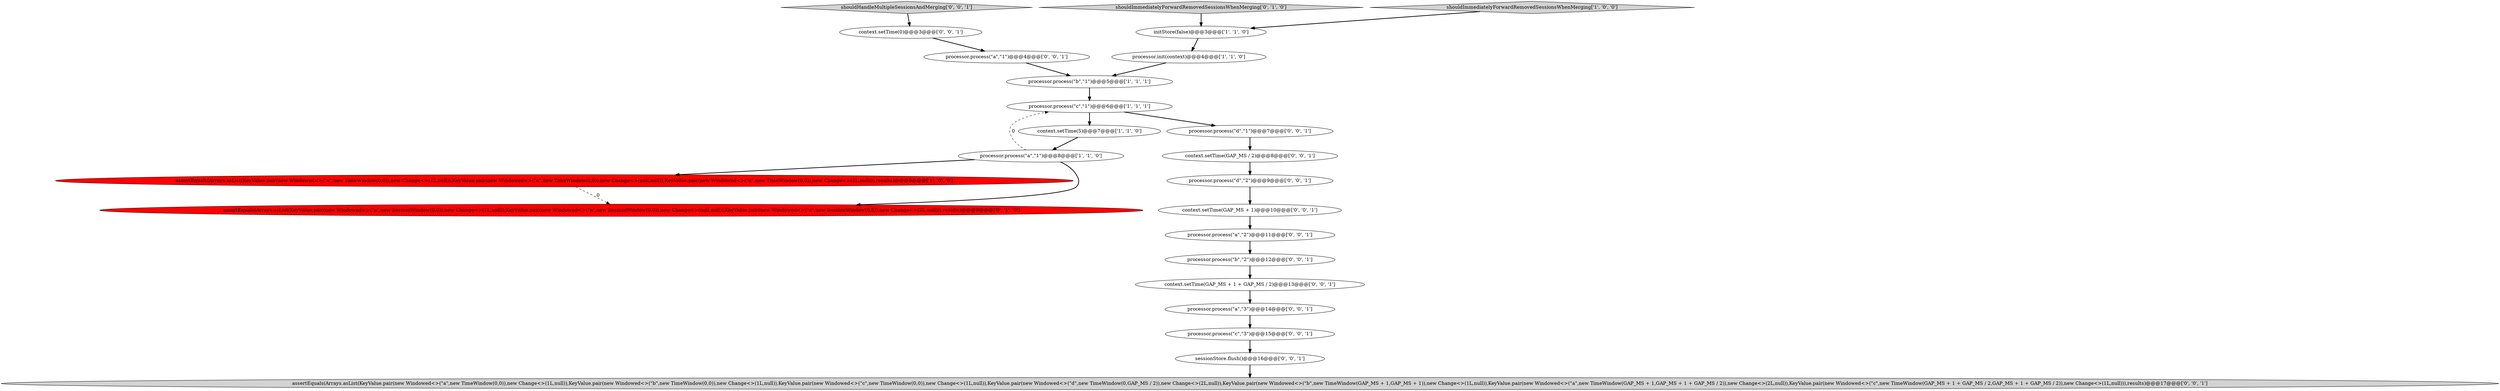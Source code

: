 digraph {
3 [style = filled, label = "initStore(false)@@@3@@@['1', '1', '0']", fillcolor = white, shape = ellipse image = "AAA0AAABBB1BBB"];
19 [style = filled, label = "context.setTime(0)@@@3@@@['0', '0', '1']", fillcolor = white, shape = ellipse image = "AAA0AAABBB3BBB"];
4 [style = filled, label = "processor.init(context)@@@4@@@['1', '1', '0']", fillcolor = white, shape = ellipse image = "AAA0AAABBB1BBB"];
1 [style = filled, label = "processor.process(\"b\",\"1\")@@@5@@@['1', '1', '1']", fillcolor = white, shape = ellipse image = "AAA0AAABBB1BBB"];
21 [style = filled, label = "processor.process(\"c\",\"3\")@@@15@@@['0', '0', '1']", fillcolor = white, shape = ellipse image = "AAA0AAABBB3BBB"];
23 [style = filled, label = "processor.process(\"d\",\"2\")@@@9@@@['0', '0', '1']", fillcolor = white, shape = ellipse image = "AAA0AAABBB3BBB"];
0 [style = filled, label = "assertEquals(Arrays.asList(KeyValue.pair(new Windowed<>(\"a\",new TimeWindow(0,0)),new Change<>(1L,null)),KeyValue.pair(new Windowed<>(\"a\",new TimeWindow(0,0)),new Change<>(null,null)),KeyValue.pair(new Windowed<>(\"a\",new TimeWindow(0,5)),new Change<>(2L,null))),results)@@@9@@@['1', '0', '0']", fillcolor = red, shape = ellipse image = "AAA1AAABBB1BBB"];
6 [style = filled, label = "context.setTime(5)@@@7@@@['1', '1', '0']", fillcolor = white, shape = ellipse image = "AAA0AAABBB1BBB"];
10 [style = filled, label = "processor.process(\"a\",\"1\")@@@4@@@['0', '0', '1']", fillcolor = white, shape = ellipse image = "AAA0AAABBB3BBB"];
12 [style = filled, label = "sessionStore.flush()@@@16@@@['0', '0', '1']", fillcolor = white, shape = ellipse image = "AAA0AAABBB3BBB"];
2 [style = filled, label = "processor.process(\"a\",\"1\")@@@8@@@['1', '1', '0']", fillcolor = white, shape = ellipse image = "AAA0AAABBB1BBB"];
18 [style = filled, label = "assertEquals(Arrays.asList(KeyValue.pair(new Windowed<>(\"a\",new TimeWindow(0,0)),new Change<>(1L,null)),KeyValue.pair(new Windowed<>(\"b\",new TimeWindow(0,0)),new Change<>(1L,null)),KeyValue.pair(new Windowed<>(\"c\",new TimeWindow(0,0)),new Change<>(1L,null)),KeyValue.pair(new Windowed<>(\"d\",new TimeWindow(0,GAP_MS / 2)),new Change<>(2L,null)),KeyValue.pair(new Windowed<>(\"b\",new TimeWindow(GAP_MS + 1,GAP_MS + 1)),new Change<>(1L,null)),KeyValue.pair(new Windowed<>(\"a\",new TimeWindow(GAP_MS + 1,GAP_MS + 1 + GAP_MS / 2)),new Change<>(2L,null)),KeyValue.pair(new Windowed<>(\"c\",new TimeWindow(GAP_MS + 1 + GAP_MS / 2,GAP_MS + 1 + GAP_MS / 2)),new Change<>(1L,null))),results)@@@17@@@['0', '0', '1']", fillcolor = lightgray, shape = ellipse image = "AAA0AAABBB3BBB"];
22 [style = filled, label = "context.setTime(GAP_MS / 2)@@@8@@@['0', '0', '1']", fillcolor = white, shape = ellipse image = "AAA0AAABBB3BBB"];
16 [style = filled, label = "processor.process(\"d\",\"1\")@@@7@@@['0', '0', '1']", fillcolor = white, shape = ellipse image = "AAA0AAABBB3BBB"];
14 [style = filled, label = "processor.process(\"b\",\"2\")@@@12@@@['0', '0', '1']", fillcolor = white, shape = ellipse image = "AAA0AAABBB3BBB"];
15 [style = filled, label = "shouldHandleMultipleSessionsAndMerging['0', '0', '1']", fillcolor = lightgray, shape = diamond image = "AAA0AAABBB3BBB"];
9 [style = filled, label = "assertEquals(Arrays.asList(KeyValue.pair(new Windowed<>(\"a\",new SessionWindow(0,0)),new Change<>(1L,null)),KeyValue.pair(new Windowed<>(\"a\",new SessionWindow(0,0)),new Change<>(null,null)),KeyValue.pair(new Windowed<>(\"a\",new SessionWindow(0,5)),new Change<>(2L,null))),results)@@@9@@@['0', '1', '0']", fillcolor = red, shape = ellipse image = "AAA1AAABBB2BBB"];
20 [style = filled, label = "processor.process(\"a\",\"2\")@@@11@@@['0', '0', '1']", fillcolor = white, shape = ellipse image = "AAA0AAABBB3BBB"];
8 [style = filled, label = "shouldImmediatelyForwardRemovedSessionsWhenMerging['0', '1', '0']", fillcolor = lightgray, shape = diamond image = "AAA0AAABBB2BBB"];
13 [style = filled, label = "processor.process(\"a\",\"3\")@@@14@@@['0', '0', '1']", fillcolor = white, shape = ellipse image = "AAA0AAABBB3BBB"];
11 [style = filled, label = "context.setTime(GAP_MS + 1)@@@10@@@['0', '0', '1']", fillcolor = white, shape = ellipse image = "AAA0AAABBB3BBB"];
5 [style = filled, label = "processor.process(\"c\",\"1\")@@@6@@@['1', '1', '1']", fillcolor = white, shape = ellipse image = "AAA0AAABBB1BBB"];
7 [style = filled, label = "shouldImmediatelyForwardRemovedSessionsWhenMerging['1', '0', '0']", fillcolor = lightgray, shape = diamond image = "AAA0AAABBB1BBB"];
17 [style = filled, label = "context.setTime(GAP_MS + 1 + GAP_MS / 2)@@@13@@@['0', '0', '1']", fillcolor = white, shape = ellipse image = "AAA0AAABBB3BBB"];
1->5 [style = bold, label=""];
11->20 [style = bold, label=""];
8->3 [style = bold, label=""];
19->10 [style = bold, label=""];
14->17 [style = bold, label=""];
20->14 [style = bold, label=""];
2->9 [style = bold, label=""];
16->22 [style = bold, label=""];
15->19 [style = bold, label=""];
3->4 [style = bold, label=""];
22->23 [style = bold, label=""];
7->3 [style = bold, label=""];
21->12 [style = bold, label=""];
6->2 [style = bold, label=""];
5->16 [style = bold, label=""];
2->5 [style = dashed, label="0"];
2->0 [style = bold, label=""];
5->6 [style = bold, label=""];
12->18 [style = bold, label=""];
4->1 [style = bold, label=""];
17->13 [style = bold, label=""];
0->9 [style = dashed, label="0"];
23->11 [style = bold, label=""];
10->1 [style = bold, label=""];
13->21 [style = bold, label=""];
}
